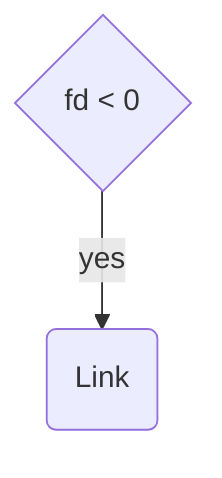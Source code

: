 ---
titel: get_next_line
---

flowchart TD
A{fd < 0} -- yes -->B("Link")
click B "ft_chrinstr.mmd" "URL des zweiten Diagramms"